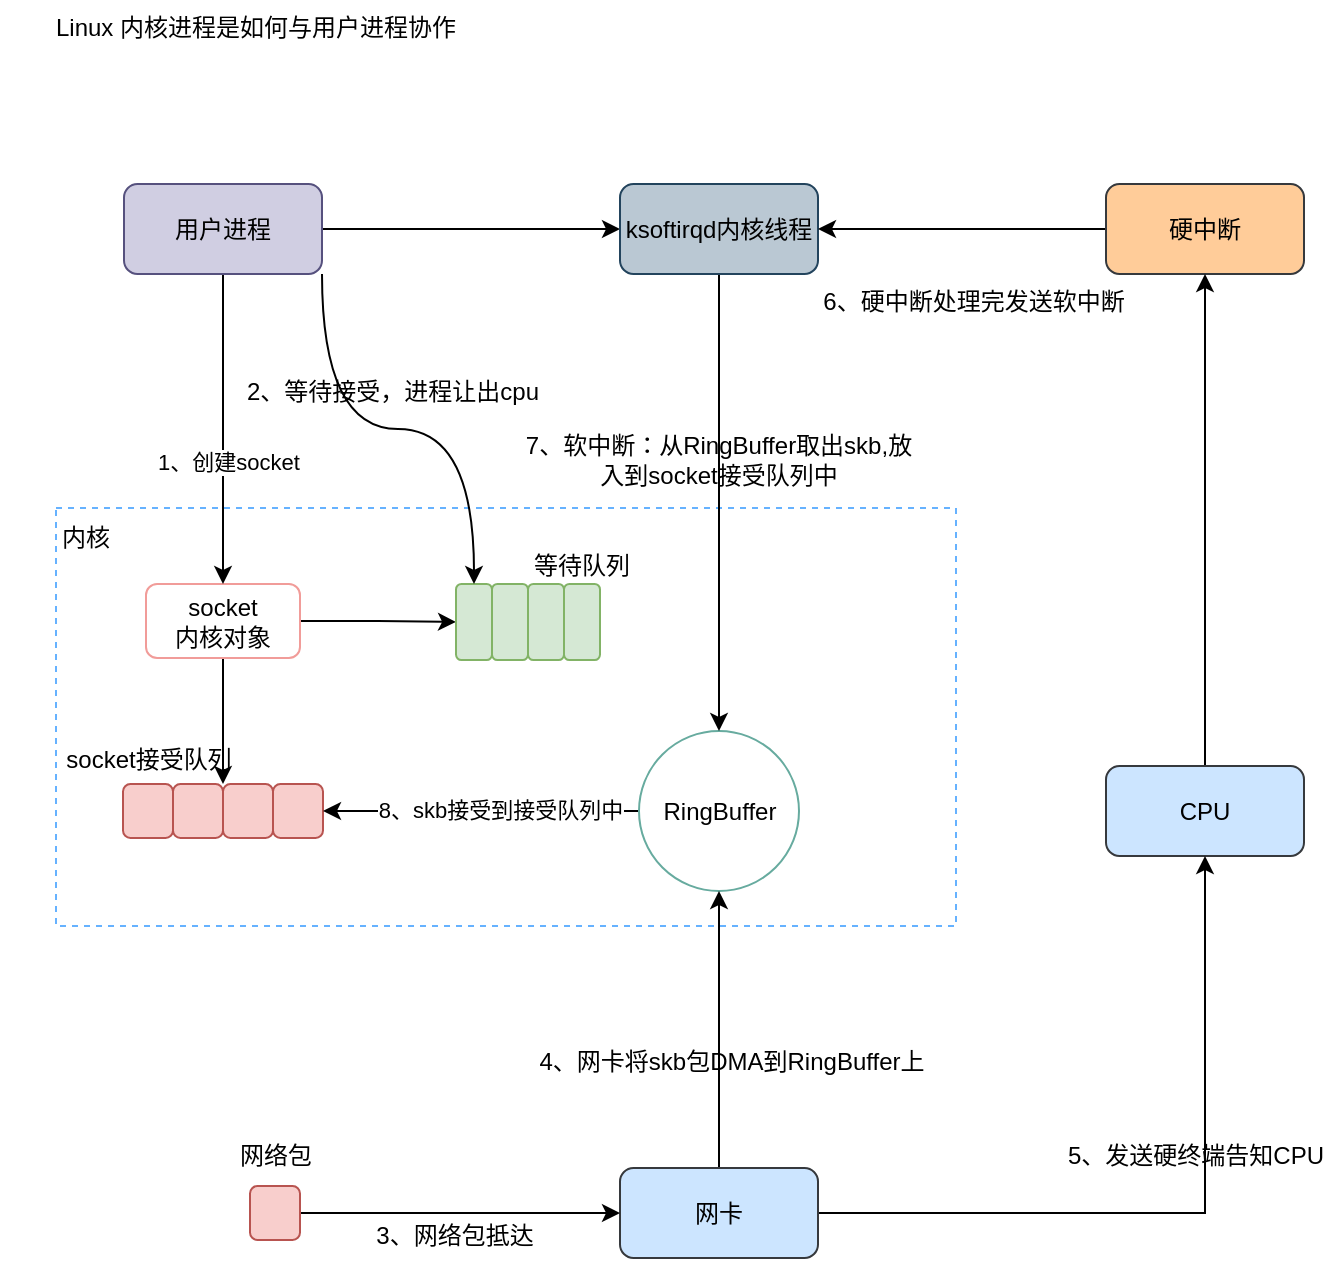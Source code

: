 <mxfile version="21.2.9" type="github">
  <diagram name="第 1 页" id="UiUmeHCXCItSYZdrNYk0">
    <mxGraphModel dx="2076" dy="1158" grid="0" gridSize="10" guides="1" tooltips="1" connect="1" arrows="1" fold="1" page="0" pageScale="1" pageWidth="827" pageHeight="1169" math="0" shadow="0">
      <root>
        <mxCell id="0" />
        <mxCell id="1" parent="0" />
        <mxCell id="NIYt3VzmpH9wkrgv9Ji_-2" value="" style="rounded=0;whiteSpace=wrap;html=1;dashed=1;strokeColor=#66B2FF;" vertex="1" parent="1">
          <mxGeometry x="118" y="357" width="450" height="209" as="geometry" />
        </mxCell>
        <mxCell id="NIYt3VzmpH9wkrgv9Ji_-1" value="Linux 内核进程是如何与用户进程协作" style="text;html=1;strokeColor=none;fillColor=none;align=center;verticalAlign=middle;whiteSpace=wrap;rounded=0;" vertex="1" parent="1">
          <mxGeometry x="90" y="103" width="256" height="27" as="geometry" />
        </mxCell>
        <mxCell id="NIYt3VzmpH9wkrgv9Ji_-3" value="内核" style="text;html=1;strokeColor=none;fillColor=none;align=center;verticalAlign=middle;whiteSpace=wrap;rounded=0;" vertex="1" parent="1">
          <mxGeometry x="103" y="357" width="60" height="30" as="geometry" />
        </mxCell>
        <mxCell id="NIYt3VzmpH9wkrgv9Ji_-12" style="edgeStyle=orthogonalEdgeStyle;rounded=0;orthogonalLoop=1;jettySize=auto;html=1;entryX=0;entryY=0.5;entryDx=0;entryDy=0;" edge="1" parent="1" source="NIYt3VzmpH9wkrgv9Ji_-4" target="NIYt3VzmpH9wkrgv9Ji_-5">
          <mxGeometry relative="1" as="geometry" />
        </mxCell>
        <mxCell id="NIYt3VzmpH9wkrgv9Ji_-20" style="edgeStyle=orthogonalEdgeStyle;rounded=0;orthogonalLoop=1;jettySize=auto;html=1;entryX=1;entryY=0;entryDx=0;entryDy=0;" edge="1" parent="1" source="NIYt3VzmpH9wkrgv9Ji_-4" target="NIYt3VzmpH9wkrgv9Ji_-16">
          <mxGeometry relative="1" as="geometry" />
        </mxCell>
        <mxCell id="NIYt3VzmpH9wkrgv9Ji_-4" value="socket&lt;br&gt;内核对象" style="rounded=1;whiteSpace=wrap;html=1;strokeColor=#F19C99;" vertex="1" parent="1">
          <mxGeometry x="163" y="395" width="77" height="37" as="geometry" />
        </mxCell>
        <mxCell id="NIYt3VzmpH9wkrgv9Ji_-5" value="" style="rounded=1;whiteSpace=wrap;html=1;fillColor=#d5e8d4;strokeColor=#82b366;" vertex="1" parent="1">
          <mxGeometry x="318" y="395" width="18" height="38" as="geometry" />
        </mxCell>
        <mxCell id="NIYt3VzmpH9wkrgv9Ji_-7" value="" style="rounded=1;whiteSpace=wrap;html=1;fillColor=#d5e8d4;strokeColor=#82b366;" vertex="1" parent="1">
          <mxGeometry x="336" y="395" width="18" height="38" as="geometry" />
        </mxCell>
        <mxCell id="NIYt3VzmpH9wkrgv9Ji_-10" value="" style="rounded=1;whiteSpace=wrap;html=1;fillColor=#d5e8d4;strokeColor=#82b366;" vertex="1" parent="1">
          <mxGeometry x="354" y="395" width="18" height="38" as="geometry" />
        </mxCell>
        <mxCell id="NIYt3VzmpH9wkrgv9Ji_-11" value="" style="rounded=1;whiteSpace=wrap;html=1;fillColor=#d5e8d4;strokeColor=#82b366;" vertex="1" parent="1">
          <mxGeometry x="372" y="395" width="18" height="38" as="geometry" />
        </mxCell>
        <mxCell id="NIYt3VzmpH9wkrgv9Ji_-13" value="等待队列" style="text;html=1;strokeColor=none;fillColor=none;align=center;verticalAlign=middle;whiteSpace=wrap;rounded=0;" vertex="1" parent="1">
          <mxGeometry x="351" y="371" width="60" height="30" as="geometry" />
        </mxCell>
        <mxCell id="NIYt3VzmpH9wkrgv9Ji_-14" value="" style="rounded=1;whiteSpace=wrap;html=1;fillColor=#f8cecc;strokeColor=#b85450;" vertex="1" parent="1">
          <mxGeometry x="151.5" y="495" width="25" height="27" as="geometry" />
        </mxCell>
        <mxCell id="NIYt3VzmpH9wkrgv9Ji_-16" value="" style="rounded=1;whiteSpace=wrap;html=1;fillColor=#f8cecc;strokeColor=#b85450;" vertex="1" parent="1">
          <mxGeometry x="176.5" y="495" width="25" height="27" as="geometry" />
        </mxCell>
        <mxCell id="NIYt3VzmpH9wkrgv9Ji_-17" value="" style="rounded=1;whiteSpace=wrap;html=1;fillColor=#f8cecc;strokeColor=#b85450;" vertex="1" parent="1">
          <mxGeometry x="201.5" y="495" width="25" height="27" as="geometry" />
        </mxCell>
        <mxCell id="NIYt3VzmpH9wkrgv9Ji_-18" value="" style="rounded=1;whiteSpace=wrap;html=1;fillColor=#f8cecc;strokeColor=#b85450;" vertex="1" parent="1">
          <mxGeometry x="226.5" y="495" width="25" height="27" as="geometry" />
        </mxCell>
        <mxCell id="NIYt3VzmpH9wkrgv9Ji_-59" style="edgeStyle=orthogonalEdgeStyle;rounded=0;orthogonalLoop=1;jettySize=auto;html=1;entryX=1;entryY=0.5;entryDx=0;entryDy=0;" edge="1" parent="1" source="NIYt3VzmpH9wkrgv9Ji_-22" target="NIYt3VzmpH9wkrgv9Ji_-18">
          <mxGeometry relative="1" as="geometry" />
        </mxCell>
        <mxCell id="NIYt3VzmpH9wkrgv9Ji_-60" value="8、skb接受到接受队列中" style="edgeLabel;html=1;align=center;verticalAlign=middle;resizable=0;points=[];" vertex="1" connectable="0" parent="NIYt3VzmpH9wkrgv9Ji_-59">
          <mxGeometry x="-0.116" y="-1" relative="1" as="geometry">
            <mxPoint as="offset" />
          </mxGeometry>
        </mxCell>
        <mxCell id="NIYt3VzmpH9wkrgv9Ji_-22" value="RingBuffer" style="ellipse;whiteSpace=wrap;html=1;aspect=fixed;strokeColor=#67AB9F;" vertex="1" parent="1">
          <mxGeometry x="409.5" y="468.5" width="80" height="80" as="geometry" />
        </mxCell>
        <mxCell id="NIYt3VzmpH9wkrgv9Ji_-25" value="socket接受队列" style="text;html=1;strokeColor=none;fillColor=none;align=center;verticalAlign=middle;whiteSpace=wrap;rounded=0;" vertex="1" parent="1">
          <mxGeometry x="119.5" y="470" width="89" height="25" as="geometry" />
        </mxCell>
        <mxCell id="NIYt3VzmpH9wkrgv9Ji_-27" style="edgeStyle=orthogonalEdgeStyle;rounded=0;orthogonalLoop=1;jettySize=auto;html=1;" edge="1" parent="1" source="NIYt3VzmpH9wkrgv9Ji_-26" target="NIYt3VzmpH9wkrgv9Ji_-4">
          <mxGeometry relative="1" as="geometry" />
        </mxCell>
        <mxCell id="NIYt3VzmpH9wkrgv9Ji_-28" value="1、创建socket" style="edgeLabel;html=1;align=center;verticalAlign=middle;resizable=0;points=[];" vertex="1" connectable="0" parent="NIYt3VzmpH9wkrgv9Ji_-27">
          <mxGeometry x="0.213" y="2" relative="1" as="geometry">
            <mxPoint as="offset" />
          </mxGeometry>
        </mxCell>
        <mxCell id="NIYt3VzmpH9wkrgv9Ji_-31" style="edgeStyle=orthogonalEdgeStyle;rounded=0;orthogonalLoop=1;jettySize=auto;html=1;exitX=1;exitY=1;exitDx=0;exitDy=0;entryX=0.5;entryY=0;entryDx=0;entryDy=0;curved=1;" edge="1" parent="1" source="NIYt3VzmpH9wkrgv9Ji_-26" target="NIYt3VzmpH9wkrgv9Ji_-5">
          <mxGeometry relative="1" as="geometry" />
        </mxCell>
        <mxCell id="NIYt3VzmpH9wkrgv9Ji_-35" style="edgeStyle=orthogonalEdgeStyle;rounded=0;orthogonalLoop=1;jettySize=auto;html=1;" edge="1" parent="1" source="NIYt3VzmpH9wkrgv9Ji_-26" target="NIYt3VzmpH9wkrgv9Ji_-34">
          <mxGeometry relative="1" as="geometry" />
        </mxCell>
        <mxCell id="NIYt3VzmpH9wkrgv9Ji_-26" value="用户进程" style="rounded=1;whiteSpace=wrap;html=1;fillColor=#d0cee2;strokeColor=#56517e;" vertex="1" parent="1">
          <mxGeometry x="152" y="195" width="99" height="45" as="geometry" />
        </mxCell>
        <mxCell id="NIYt3VzmpH9wkrgv9Ji_-33" value="2、等待接受，进程让出cpu" style="text;html=1;strokeColor=none;fillColor=none;align=center;verticalAlign=middle;whiteSpace=wrap;rounded=0;" vertex="1" parent="1">
          <mxGeometry x="204" y="290" width="165" height="17" as="geometry" />
        </mxCell>
        <mxCell id="NIYt3VzmpH9wkrgv9Ji_-39" style="edgeStyle=orthogonalEdgeStyle;rounded=0;orthogonalLoop=1;jettySize=auto;html=1;" edge="1" parent="1" source="NIYt3VzmpH9wkrgv9Ji_-34" target="NIYt3VzmpH9wkrgv9Ji_-22">
          <mxGeometry relative="1" as="geometry" />
        </mxCell>
        <mxCell id="NIYt3VzmpH9wkrgv9Ji_-34" value="ksoftirqd内核线程" style="rounded=1;whiteSpace=wrap;html=1;fillColor=#bac8d3;strokeColor=#23445d;" vertex="1" parent="1">
          <mxGeometry x="400" y="195" width="99" height="45" as="geometry" />
        </mxCell>
        <mxCell id="NIYt3VzmpH9wkrgv9Ji_-41" value="7、软中断：从RingBuffer取出skb,放入到socket接受队列中" style="text;html=1;strokeColor=none;fillColor=none;align=center;verticalAlign=middle;whiteSpace=wrap;rounded=0;" vertex="1" parent="1">
          <mxGeometry x="350" y="330" width="199" height="5" as="geometry" />
        </mxCell>
        <mxCell id="NIYt3VzmpH9wkrgv9Ji_-43" style="edgeStyle=orthogonalEdgeStyle;rounded=0;orthogonalLoop=1;jettySize=auto;html=1;entryX=1;entryY=0.5;entryDx=0;entryDy=0;" edge="1" parent="1" source="NIYt3VzmpH9wkrgv9Ji_-42" target="NIYt3VzmpH9wkrgv9Ji_-34">
          <mxGeometry relative="1" as="geometry" />
        </mxCell>
        <mxCell id="NIYt3VzmpH9wkrgv9Ji_-42" value="硬中断" style="rounded=1;whiteSpace=wrap;html=1;fillColor=#ffcc99;strokeColor=#36393d;" vertex="1" parent="1">
          <mxGeometry x="643" y="195" width="99" height="45" as="geometry" />
        </mxCell>
        <mxCell id="NIYt3VzmpH9wkrgv9Ji_-44" value="6、硬中断处理完发送软中断" style="text;html=1;strokeColor=none;fillColor=none;align=center;verticalAlign=middle;whiteSpace=wrap;rounded=0;" vertex="1" parent="1">
          <mxGeometry x="496" y="244" width="162" height="19" as="geometry" />
        </mxCell>
        <mxCell id="NIYt3VzmpH9wkrgv9Ji_-46" style="edgeStyle=orthogonalEdgeStyle;rounded=0;orthogonalLoop=1;jettySize=auto;html=1;entryX=0.5;entryY=1;entryDx=0;entryDy=0;" edge="1" parent="1" source="NIYt3VzmpH9wkrgv9Ji_-45" target="NIYt3VzmpH9wkrgv9Ji_-42">
          <mxGeometry relative="1" as="geometry" />
        </mxCell>
        <mxCell id="NIYt3VzmpH9wkrgv9Ji_-45" value="CPU" style="rounded=1;whiteSpace=wrap;html=1;fillColor=#cce5ff;strokeColor=#36393d;" vertex="1" parent="1">
          <mxGeometry x="643" y="486" width="99" height="45" as="geometry" />
        </mxCell>
        <mxCell id="NIYt3VzmpH9wkrgv9Ji_-52" style="edgeStyle=orthogonalEdgeStyle;rounded=0;orthogonalLoop=1;jettySize=auto;html=1;" edge="1" parent="1" source="NIYt3VzmpH9wkrgv9Ji_-48" target="NIYt3VzmpH9wkrgv9Ji_-22">
          <mxGeometry relative="1" as="geometry" />
        </mxCell>
        <mxCell id="NIYt3VzmpH9wkrgv9Ji_-56" style="edgeStyle=orthogonalEdgeStyle;rounded=0;orthogonalLoop=1;jettySize=auto;html=1;entryX=0.5;entryY=1;entryDx=0;entryDy=0;" edge="1" parent="1" source="NIYt3VzmpH9wkrgv9Ji_-48" target="NIYt3VzmpH9wkrgv9Ji_-45">
          <mxGeometry relative="1" as="geometry" />
        </mxCell>
        <mxCell id="NIYt3VzmpH9wkrgv9Ji_-48" value="网卡" style="rounded=1;whiteSpace=wrap;html=1;fillColor=#cce5ff;strokeColor=#36393d;" vertex="1" parent="1">
          <mxGeometry x="400" y="687" width="99" height="45" as="geometry" />
        </mxCell>
        <mxCell id="NIYt3VzmpH9wkrgv9Ji_-51" style="edgeStyle=orthogonalEdgeStyle;rounded=0;orthogonalLoop=1;jettySize=auto;html=1;entryX=0;entryY=0.5;entryDx=0;entryDy=0;" edge="1" parent="1" source="NIYt3VzmpH9wkrgv9Ji_-49" target="NIYt3VzmpH9wkrgv9Ji_-48">
          <mxGeometry relative="1" as="geometry" />
        </mxCell>
        <mxCell id="NIYt3VzmpH9wkrgv9Ji_-49" value="" style="rounded=1;whiteSpace=wrap;html=1;fillColor=#f8cecc;strokeColor=#b85450;" vertex="1" parent="1">
          <mxGeometry x="215" y="696" width="25" height="27" as="geometry" />
        </mxCell>
        <mxCell id="NIYt3VzmpH9wkrgv9Ji_-50" value="网络包" style="text;html=1;strokeColor=none;fillColor=none;align=center;verticalAlign=middle;whiteSpace=wrap;rounded=0;" vertex="1" parent="1">
          <mxGeometry x="197.5" y="666" width="60" height="30" as="geometry" />
        </mxCell>
        <mxCell id="NIYt3VzmpH9wkrgv9Ji_-54" value="3、网络包抵达" style="text;html=1;strokeColor=none;fillColor=none;align=center;verticalAlign=middle;whiteSpace=wrap;rounded=0;" vertex="1" parent="1">
          <mxGeometry x="266" y="710" width="103" height="22" as="geometry" />
        </mxCell>
        <mxCell id="NIYt3VzmpH9wkrgv9Ji_-55" value="4、网卡将skb包DMA到RingBuffer上" style="text;html=1;strokeColor=none;fillColor=none;align=center;verticalAlign=middle;whiteSpace=wrap;rounded=0;" vertex="1" parent="1">
          <mxGeometry x="346" y="619" width="220" height="30" as="geometry" />
        </mxCell>
        <mxCell id="NIYt3VzmpH9wkrgv9Ji_-57" value="5、发送硬终端告知CPU" style="text;html=1;strokeColor=none;fillColor=none;align=center;verticalAlign=middle;whiteSpace=wrap;rounded=0;" vertex="1" parent="1">
          <mxGeometry x="619" y="671.5" width="138" height="19" as="geometry" />
        </mxCell>
      </root>
    </mxGraphModel>
  </diagram>
</mxfile>
